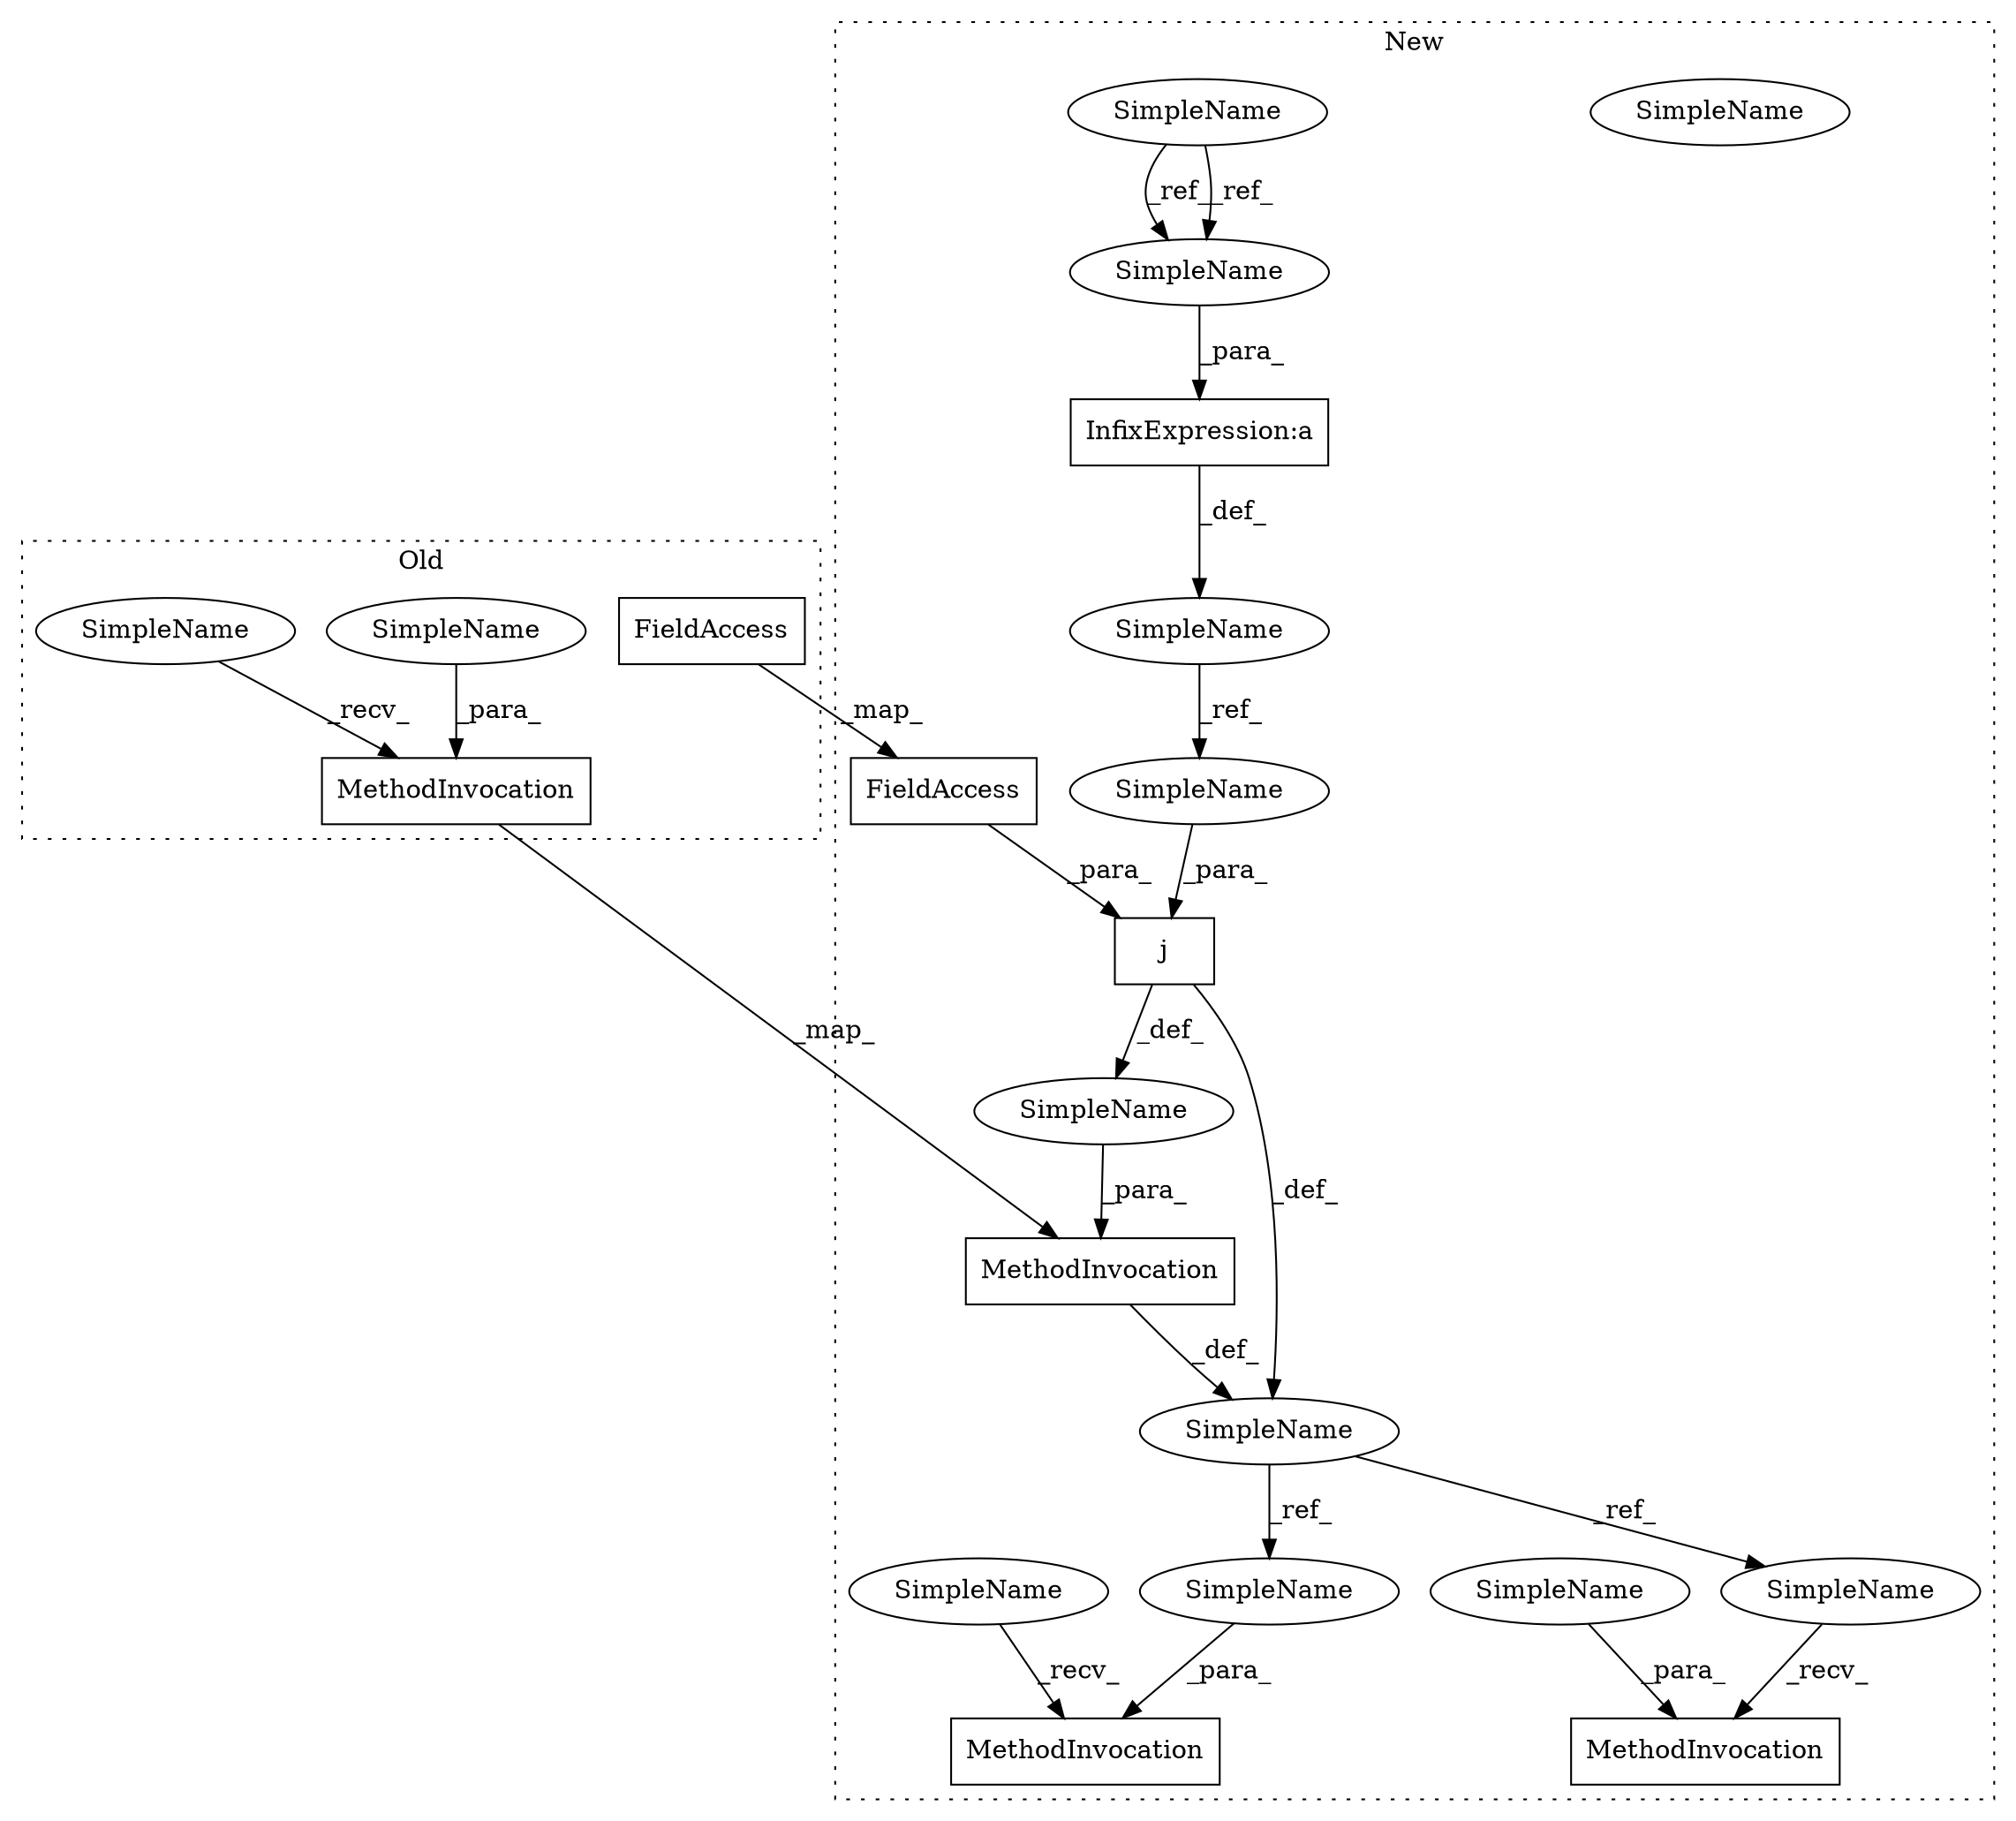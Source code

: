 digraph G {
subgraph cluster0 {
2 [label="FieldAccess" a="22" s="2553" l="18" shape="box"];
5 [label="MethodInvocation" a="32" s="2596,2664" l="19,2" shape="box"];
7 [label="SimpleName" a="42" s="" l="" shape="ellipse"];
15 [label="SimpleName" a="42" s="2591" l="4" shape="ellipse"];
label = "Old";
style="dotted";
}
subgraph cluster1 {
1 [label="FieldAccess" a="22" s="3780" l="18" shape="box"];
3 [label="MethodInvocation" a="32" s="3839,3863" l="14,1" shape="box"];
4 [label="MethodInvocation" a="32" s="3680,3798" l="15,2" shape="box"];
6 [label="MethodInvocation" a="32" s="3817,3827" l="6,1" shape="box"];
8 [label="SimpleName" a="42" s="3751" l="16" shape="ellipse"];
9 [label="SimpleName" a="42" s="3806" l="10" shape="ellipse"];
10 [label="SimpleName" a="42" s="" l="" shape="ellipse"];
11 [label="SimpleName" a="42" s="3656" l="6" shape="ellipse"];
12 [label="SimpleName" a="42" s="3656" l="6" shape="ellipse"];
13 [label="SimpleName" a="42" s="3582" l="6" shape="ellipse"];
14 [label="SimpleName" a="42" s="3669" l="10" shape="ellipse"];
16 [label="SimpleName" a="42" s="3823" l="4" shape="ellipse"];
17 [label="SimpleName" a="42" s="3617" l="16" shape="ellipse"];
18 [label="SimpleName" a="42" s="3834" l="4" shape="ellipse"];
19 [label="SimpleName" a="42" s="3853" l="10" shape="ellipse"];
20 [label="j" a="106" s="3751" l="47" shape="box"];
21 [label="InfixExpression:a" a="27" s="3653" l="3" shape="box"];
label = "New";
style="dotted";
}
1 -> 20 [label="_para_"];
2 -> 1 [label="_map_"];
4 -> 14 [label="_def_"];
5 -> 4 [label="_map_"];
7 -> 5 [label="_para_"];
8 -> 20 [label="_para_"];
9 -> 6 [label="_recv_"];
10 -> 4 [label="_para_"];
12 -> 21 [label="_para_"];
13 -> 12 [label="_ref_"];
13 -> 12 [label="_ref_"];
14 -> 9 [label="_ref_"];
14 -> 19 [label="_ref_"];
15 -> 5 [label="_recv_"];
16 -> 6 [label="_para_"];
17 -> 8 [label="_ref_"];
18 -> 3 [label="_recv_"];
19 -> 3 [label="_para_"];
20 -> 10 [label="_def_"];
20 -> 14 [label="_def_"];
21 -> 17 [label="_def_"];
}